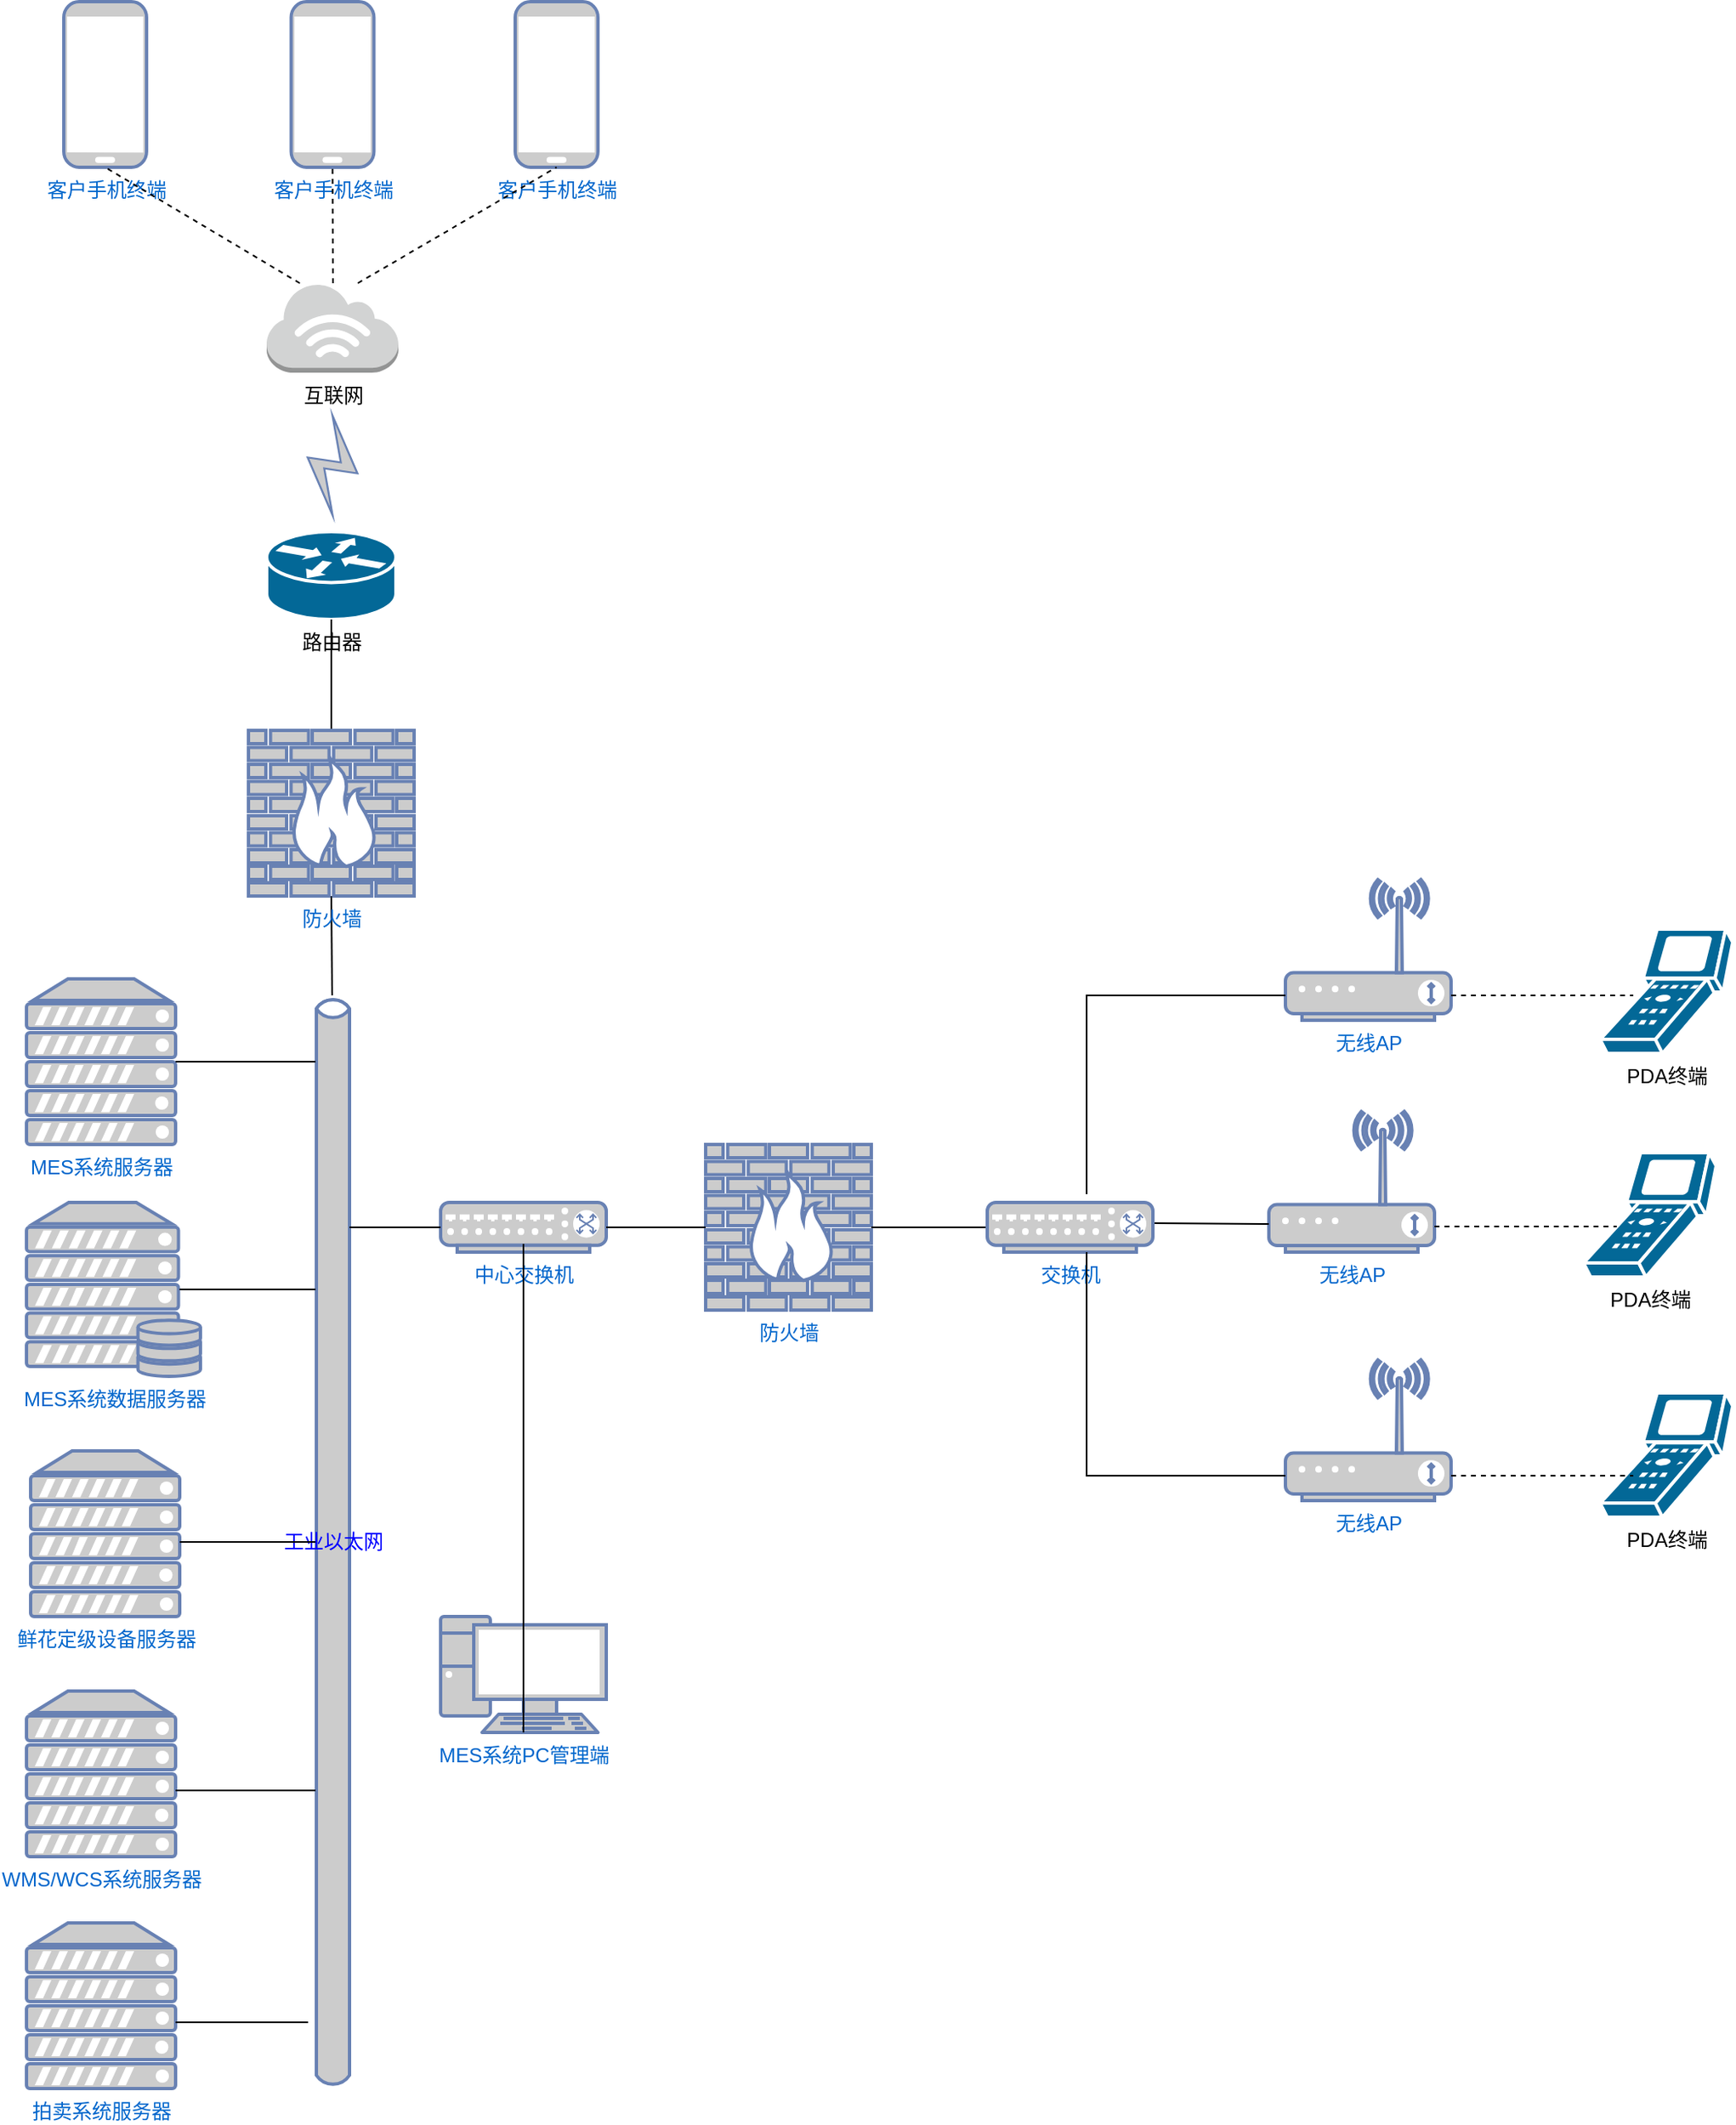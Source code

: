 <mxfile version="24.1.0" type="github">
  <diagram name="第 1 页" id="3fT4_iJ_3DGOH1JY3sx4">
    <mxGraphModel dx="1744" dy="2293" grid="1" gridSize="10" guides="1" tooltips="1" connect="1" arrows="1" fold="1" page="1" pageScale="1" pageWidth="827" pageHeight="1169" math="0" shadow="0">
      <root>
        <mxCell id="0" />
        <mxCell id="1" parent="0" />
        <mxCell id="7UU17NBFL_HB_oGkzHo4-1" value="MES系统服务器" style="fontColor=#0066CC;verticalAlign=top;verticalLabelPosition=bottom;labelPosition=center;align=center;html=1;outlineConnect=0;fillColor=#CCCCCC;strokeColor=#6881B3;gradientColor=none;gradientDirection=north;strokeWidth=2;shape=mxgraph.networks.server;" vertex="1" parent="1">
          <mxGeometry x="30" y="300" width="90" height="100" as="geometry" />
        </mxCell>
        <mxCell id="7UU17NBFL_HB_oGkzHo4-2" value="MES系统数据服务器" style="fontColor=#0066CC;verticalAlign=top;verticalLabelPosition=bottom;labelPosition=center;align=center;html=1;outlineConnect=0;fillColor=#CCCCCC;strokeColor=#6881B3;gradientColor=none;gradientDirection=north;strokeWidth=2;shape=mxgraph.networks.server_storage;" vertex="1" parent="1">
          <mxGeometry x="30" y="435" width="105" height="105" as="geometry" />
        </mxCell>
        <mxCell id="7UU17NBFL_HB_oGkzHo4-3" value="无线AP" style="fontColor=#0066CC;verticalAlign=top;verticalLabelPosition=bottom;labelPosition=center;align=center;html=1;outlineConnect=0;fillColor=#CCCCCC;strokeColor=#6881B3;gradientColor=none;gradientDirection=north;strokeWidth=2;shape=mxgraph.networks.wireless_modem;" vertex="1" parent="1">
          <mxGeometry x="780" y="380" width="100" height="85" as="geometry" />
        </mxCell>
        <mxCell id="7UU17NBFL_HB_oGkzHo4-4" value="MES系统PC管理端" style="fontColor=#0066CC;verticalAlign=top;verticalLabelPosition=bottom;labelPosition=center;align=center;html=1;outlineConnect=0;fillColor=#CCCCCC;strokeColor=#6881B3;gradientColor=none;gradientDirection=north;strokeWidth=2;shape=mxgraph.networks.pc;" vertex="1" parent="1">
          <mxGeometry x="280" y="685" width="100" height="70" as="geometry" />
        </mxCell>
        <mxCell id="7UU17NBFL_HB_oGkzHo4-8" value="客户手机终端" style="fontColor=#0066CC;verticalAlign=top;verticalLabelPosition=bottom;labelPosition=center;align=center;html=1;outlineConnect=0;fillColor=#CCCCCC;strokeColor=#6881B3;gradientColor=none;gradientDirection=north;strokeWidth=2;shape=mxgraph.networks.mobile;" vertex="1" parent="1">
          <mxGeometry x="52.5" y="-290" width="50" height="100" as="geometry" />
        </mxCell>
        <mxCell id="7UU17NBFL_HB_oGkzHo4-9" value="客户手机终端" style="fontColor=#0066CC;verticalAlign=top;verticalLabelPosition=bottom;labelPosition=center;align=center;html=1;outlineConnect=0;fillColor=#CCCCCC;strokeColor=#6881B3;gradientColor=none;gradientDirection=north;strokeWidth=2;shape=mxgraph.networks.mobile;" vertex="1" parent="1">
          <mxGeometry x="325" y="-290" width="50" height="100" as="geometry" />
        </mxCell>
        <mxCell id="7UU17NBFL_HB_oGkzHo4-10" value="中心交换机" style="fontColor=#0066CC;verticalAlign=top;verticalLabelPosition=bottom;labelPosition=center;align=center;html=1;outlineConnect=0;fillColor=#CCCCCC;strokeColor=#6881B3;gradientColor=none;gradientDirection=north;strokeWidth=2;shape=mxgraph.networks.switch;" vertex="1" parent="1">
          <mxGeometry x="280" y="435" width="100" height="30" as="geometry" />
        </mxCell>
        <mxCell id="7UU17NBFL_HB_oGkzHo4-11" value="防火墙" style="fontColor=#0066CC;verticalAlign=top;verticalLabelPosition=bottom;labelPosition=center;align=center;html=1;outlineConnect=0;fillColor=#CCCCCC;strokeColor=#6881B3;gradientColor=none;gradientDirection=north;strokeWidth=2;shape=mxgraph.networks.firewall;" vertex="1" parent="1">
          <mxGeometry x="440" y="400" width="100" height="100" as="geometry" />
        </mxCell>
        <mxCell id="7UU17NBFL_HB_oGkzHo4-12" value="" style="fontColor=#0066CC;verticalAlign=top;verticalLabelPosition=bottom;labelPosition=center;align=center;html=1;outlineConnect=0;fillColor=#CCCCCC;strokeColor=#6881B3;gradientColor=none;gradientDirection=north;strokeWidth=2;shape=mxgraph.networks.comm_link;" vertex="1" parent="1">
          <mxGeometry x="199.75" y="-40" width="30" height="60" as="geometry" />
        </mxCell>
        <mxCell id="7UU17NBFL_HB_oGkzHo4-16" value="&lt;font color=&quot;#0000ff&quot;&gt;工业以太网&lt;/font&gt;" style="html=1;outlineConnect=0;fillColor=#CCCCCC;strokeColor=#6881B3;gradientColor=none;gradientDirection=north;strokeWidth=2;shape=mxgraph.networks.bus;gradientColor=none;gradientDirection=north;fontColor=#ffffff;perimeter=backbonePerimeter;backboneSize=20;direction=south;flipV=1;" vertex="1" parent="1">
          <mxGeometry x="210" y="310" width="10" height="660" as="geometry" />
        </mxCell>
        <mxCell id="7UU17NBFL_HB_oGkzHo4-30" value="" style="endArrow=none;html=1;rounded=0;entryX=0;entryY=0.5;entryDx=0;entryDy=0;entryPerimeter=0;" edge="1" parent="1" source="7UU17NBFL_HB_oGkzHo4-16" target="7UU17NBFL_HB_oGkzHo4-10">
          <mxGeometry width="50" height="50" relative="1" as="geometry">
            <mxPoint x="230" y="450" as="sourcePoint" />
            <mxPoint x="340" y="507.5" as="targetPoint" />
          </mxGeometry>
        </mxCell>
        <mxCell id="7UU17NBFL_HB_oGkzHo4-33" value="" style="endArrow=none;html=1;rounded=0;" edge="1" parent="1" source="7UU17NBFL_HB_oGkzHo4-1" target="7UU17NBFL_HB_oGkzHo4-16">
          <mxGeometry width="50" height="50" relative="1" as="geometry">
            <mxPoint x="140" y="400" as="sourcePoint" />
            <mxPoint x="190" y="350" as="targetPoint" />
          </mxGeometry>
        </mxCell>
        <mxCell id="7UU17NBFL_HB_oGkzHo4-34" value="" style="endArrow=none;html=1;rounded=0;exitX=0.88;exitY=0.5;exitDx=0;exitDy=0;exitPerimeter=0;" edge="1" parent="1" source="7UU17NBFL_HB_oGkzHo4-2" target="7UU17NBFL_HB_oGkzHo4-16">
          <mxGeometry width="50" height="50" relative="1" as="geometry">
            <mxPoint x="250" y="600" as="sourcePoint" />
            <mxPoint x="200" y="530" as="targetPoint" />
          </mxGeometry>
        </mxCell>
        <mxCell id="7UU17NBFL_HB_oGkzHo4-35" value="" style="endArrow=none;html=1;rounded=0;" edge="1" parent="1">
          <mxGeometry width="50" height="50" relative="1" as="geometry">
            <mxPoint x="380" y="450" as="sourcePoint" />
            <mxPoint x="440" y="450" as="targetPoint" />
          </mxGeometry>
        </mxCell>
        <mxCell id="7UU17NBFL_HB_oGkzHo4-36" value="" style="endArrow=none;html=1;rounded=0;" edge="1" parent="1">
          <mxGeometry width="50" height="50" relative="1" as="geometry">
            <mxPoint x="540" y="450" as="sourcePoint" />
            <mxPoint x="610" y="450" as="targetPoint" />
          </mxGeometry>
        </mxCell>
        <mxCell id="7UU17NBFL_HB_oGkzHo4-39" value="路由器" style="shape=mxgraph.cisco.routers.router;sketch=0;html=1;pointerEvents=1;dashed=0;fillColor=#036897;strokeColor=#ffffff;strokeWidth=2;verticalLabelPosition=bottom;verticalAlign=top;align=center;outlineConnect=0;" vertex="1" parent="1">
          <mxGeometry x="175" y="30" width="78" height="53" as="geometry" />
        </mxCell>
        <mxCell id="7UU17NBFL_HB_oGkzHo4-41" value="PDA终端" style="shape=mxgraph.cisco.computers_and_peripherals.scanner;sketch=0;html=1;pointerEvents=1;dashed=0;fillColor=#036897;strokeColor=#ffffff;strokeWidth=2;verticalLabelPosition=bottom;verticalAlign=top;align=center;outlineConnect=0;" vertex="1" parent="1">
          <mxGeometry x="980" y="270" width="80" height="75" as="geometry" />
        </mxCell>
        <mxCell id="7UU17NBFL_HB_oGkzHo4-42" value="互联网" style="outlineConnect=0;dashed=0;verticalLabelPosition=bottom;verticalAlign=top;align=center;html=1;shape=mxgraph.aws3.internet_3;fillColor=#D2D3D3;gradientColor=none;" vertex="1" parent="1">
          <mxGeometry x="175" y="-120" width="79.5" height="54" as="geometry" />
        </mxCell>
        <mxCell id="7UU17NBFL_HB_oGkzHo4-43" value="PDA终端" style="shape=mxgraph.cisco.computers_and_peripherals.scanner;sketch=0;html=1;pointerEvents=1;dashed=0;fillColor=#036897;strokeColor=#ffffff;strokeWidth=2;verticalLabelPosition=bottom;verticalAlign=top;align=center;outlineConnect=0;" vertex="1" parent="1">
          <mxGeometry x="970" y="405" width="80" height="75" as="geometry" />
        </mxCell>
        <mxCell id="7UU17NBFL_HB_oGkzHo4-45" value="无线AP" style="fontColor=#0066CC;verticalAlign=top;verticalLabelPosition=bottom;labelPosition=center;align=center;html=1;outlineConnect=0;fillColor=#CCCCCC;strokeColor=#6881B3;gradientColor=none;gradientDirection=north;strokeWidth=2;shape=mxgraph.networks.wireless_modem;" vertex="1" parent="1">
          <mxGeometry x="790" y="240" width="100" height="85" as="geometry" />
        </mxCell>
        <mxCell id="7UU17NBFL_HB_oGkzHo4-46" value="无线AP" style="fontColor=#0066CC;verticalAlign=top;verticalLabelPosition=bottom;labelPosition=center;align=center;html=1;outlineConnect=0;fillColor=#CCCCCC;strokeColor=#6881B3;gradientColor=none;gradientDirection=north;strokeWidth=2;shape=mxgraph.networks.wireless_modem;" vertex="1" parent="1">
          <mxGeometry x="790" y="530" width="100" height="85" as="geometry" />
        </mxCell>
        <mxCell id="7UU17NBFL_HB_oGkzHo4-48" value="PDA终端" style="shape=mxgraph.cisco.computers_and_peripherals.scanner;sketch=0;html=1;pointerEvents=1;dashed=0;fillColor=#036897;strokeColor=#ffffff;strokeWidth=2;verticalLabelPosition=bottom;verticalAlign=top;align=center;outlineConnect=0;" vertex="1" parent="1">
          <mxGeometry x="980" y="550" width="80" height="75" as="geometry" />
        </mxCell>
        <mxCell id="7UU17NBFL_HB_oGkzHo4-49" value="客户手机终端" style="fontColor=#0066CC;verticalAlign=top;verticalLabelPosition=bottom;labelPosition=center;align=center;html=1;outlineConnect=0;fillColor=#CCCCCC;strokeColor=#6881B3;gradientColor=none;gradientDirection=north;strokeWidth=2;shape=mxgraph.networks.mobile;" vertex="1" parent="1">
          <mxGeometry x="189.75" y="-290" width="50" height="100" as="geometry" />
        </mxCell>
        <mxCell id="7UU17NBFL_HB_oGkzHo4-50" value="" style="endArrow=none;html=1;rounded=0;entryX=0.5;entryY=1;entryDx=0;entryDy=0;entryPerimeter=0;" edge="1" parent="1" source="7UU17NBFL_HB_oGkzHo4-71" target="7UU17NBFL_HB_oGkzHo4-39">
          <mxGeometry width="50" height="50" relative="1" as="geometry">
            <mxPoint x="214.5" y="310" as="sourcePoint" />
            <mxPoint x="214.5" y="243" as="targetPoint" />
          </mxGeometry>
        </mxCell>
        <mxCell id="7UU17NBFL_HB_oGkzHo4-51" value="" style="endArrow=none;html=1;rounded=0;" edge="1" parent="1">
          <mxGeometry width="50" height="50" relative="1" as="geometry">
            <mxPoint x="710" y="447.5" as="sourcePoint" />
            <mxPoint x="780" y="448" as="targetPoint" />
          </mxGeometry>
        </mxCell>
        <mxCell id="7UU17NBFL_HB_oGkzHo4-52" value="交换机" style="fontColor=#0066CC;verticalAlign=top;verticalLabelPosition=bottom;labelPosition=center;align=center;html=1;outlineConnect=0;fillColor=#CCCCCC;strokeColor=#6881B3;gradientColor=none;gradientDirection=north;strokeWidth=2;shape=mxgraph.networks.switch;" vertex="1" parent="1">
          <mxGeometry x="610" y="435" width="100" height="30" as="geometry" />
        </mxCell>
        <mxCell id="7UU17NBFL_HB_oGkzHo4-53" value="" style="endArrow=none;html=1;rounded=0;" edge="1" parent="1">
          <mxGeometry width="50" height="50" relative="1" as="geometry">
            <mxPoint x="790" y="600" as="sourcePoint" />
            <mxPoint x="670" y="465" as="targetPoint" />
            <Array as="points">
              <mxPoint x="790" y="600" />
              <mxPoint x="670" y="600" />
            </Array>
          </mxGeometry>
        </mxCell>
        <mxCell id="7UU17NBFL_HB_oGkzHo4-54" value="" style="endArrow=none;html=1;rounded=0;" edge="1" parent="1">
          <mxGeometry width="50" height="50" relative="1" as="geometry">
            <mxPoint x="790" y="310" as="sourcePoint" />
            <mxPoint x="670" y="430" as="targetPoint" />
            <Array as="points">
              <mxPoint x="790" y="310" />
              <mxPoint x="670" y="310" />
            </Array>
          </mxGeometry>
        </mxCell>
        <mxCell id="7UU17NBFL_HB_oGkzHo4-55" value="" style="endArrow=none;html=1;rounded=0;entryX=0.5;entryY=1;entryDx=0;entryDy=0;entryPerimeter=0;exitX=0.5;exitY=0.833;exitDx=0;exitDy=0;exitPerimeter=0;" edge="1" parent="1" source="7UU17NBFL_HB_oGkzHo4-10" target="7UU17NBFL_HB_oGkzHo4-4">
          <mxGeometry width="50" height="50" relative="1" as="geometry">
            <mxPoint x="330" y="470" as="sourcePoint" />
            <mxPoint x="330" y="270" as="targetPoint" />
          </mxGeometry>
        </mxCell>
        <mxCell id="7UU17NBFL_HB_oGkzHo4-56" value="鲜花定级设备服务器" style="fontColor=#0066CC;verticalAlign=top;verticalLabelPosition=bottom;labelPosition=center;align=center;html=1;outlineConnect=0;fillColor=#CCCCCC;strokeColor=#6881B3;gradientColor=none;gradientDirection=north;strokeWidth=2;shape=mxgraph.networks.server;" vertex="1" parent="1">
          <mxGeometry x="32.5" y="585" width="90" height="100" as="geometry" />
        </mxCell>
        <mxCell id="7UU17NBFL_HB_oGkzHo4-57" value="WMS/WCS系统服务器" style="fontColor=#0066CC;verticalAlign=top;verticalLabelPosition=bottom;labelPosition=center;align=center;html=1;outlineConnect=0;fillColor=#CCCCCC;strokeColor=#6881B3;gradientColor=none;gradientDirection=north;strokeWidth=2;shape=mxgraph.networks.server;" vertex="1" parent="1">
          <mxGeometry x="30" y="730" width="90" height="100" as="geometry" />
        </mxCell>
        <mxCell id="7UU17NBFL_HB_oGkzHo4-58" value="拍卖系统服务器" style="fontColor=#0066CC;verticalAlign=top;verticalLabelPosition=bottom;labelPosition=center;align=center;html=1;outlineConnect=0;fillColor=#CCCCCC;strokeColor=#6881B3;gradientColor=none;gradientDirection=north;strokeWidth=2;shape=mxgraph.networks.server;" vertex="1" parent="1">
          <mxGeometry x="30" y="870" width="90" height="100" as="geometry" />
        </mxCell>
        <mxCell id="7UU17NBFL_HB_oGkzHo4-62" value="" style="endArrow=none;dashed=1;html=1;rounded=0;" edge="1" parent="1">
          <mxGeometry width="50" height="50" relative="1" as="geometry">
            <mxPoint x="890" y="310" as="sourcePoint" />
            <mxPoint x="1000" y="310" as="targetPoint" />
          </mxGeometry>
        </mxCell>
        <mxCell id="7UU17NBFL_HB_oGkzHo4-63" value="" style="endArrow=none;dashed=1;html=1;rounded=0;" edge="1" parent="1">
          <mxGeometry width="50" height="50" relative="1" as="geometry">
            <mxPoint x="880" y="449.5" as="sourcePoint" />
            <mxPoint x="990" y="449.5" as="targetPoint" />
          </mxGeometry>
        </mxCell>
        <mxCell id="7UU17NBFL_HB_oGkzHo4-64" value="" style="endArrow=none;dashed=1;html=1;rounded=0;" edge="1" parent="1">
          <mxGeometry width="50" height="50" relative="1" as="geometry">
            <mxPoint x="890" y="600" as="sourcePoint" />
            <mxPoint x="1000" y="600" as="targetPoint" />
          </mxGeometry>
        </mxCell>
        <mxCell id="7UU17NBFL_HB_oGkzHo4-67" value="" style="endArrow=none;dashed=1;html=1;rounded=0;entryX=0.5;entryY=1;entryDx=0;entryDy=0;entryPerimeter=0;" edge="1" parent="1" target="7UU17NBFL_HB_oGkzHo4-8">
          <mxGeometry width="50" height="50" relative="1" as="geometry">
            <mxPoint x="195" y="-120" as="sourcePoint" />
            <mxPoint x="75" y="-160" as="targetPoint" />
          </mxGeometry>
        </mxCell>
        <mxCell id="7UU17NBFL_HB_oGkzHo4-69" value="" style="endArrow=none;dashed=1;html=1;rounded=0;entryX=0.5;entryY=1;entryDx=0;entryDy=0;entryPerimeter=0;" edge="1" parent="1" target="7UU17NBFL_HB_oGkzHo4-9">
          <mxGeometry width="50" height="50" relative="1" as="geometry">
            <mxPoint x="230" y="-120" as="sourcePoint" />
            <mxPoint x="280" y="-170" as="targetPoint" />
          </mxGeometry>
        </mxCell>
        <mxCell id="7UU17NBFL_HB_oGkzHo4-70" value="" style="endArrow=none;dashed=1;html=1;rounded=0;entryX=0.5;entryY=1;entryDx=0;entryDy=0;entryPerimeter=0;" edge="1" parent="1" target="7UU17NBFL_HB_oGkzHo4-49">
          <mxGeometry width="50" height="50" relative="1" as="geometry">
            <mxPoint x="215" y="-120" as="sourcePoint" />
            <mxPoint x="265" y="-170" as="targetPoint" />
          </mxGeometry>
        </mxCell>
        <mxCell id="7UU17NBFL_HB_oGkzHo4-72" value="" style="endArrow=none;html=1;rounded=0;entryX=0.5;entryY=1;entryDx=0;entryDy=0;entryPerimeter=0;" edge="1" parent="1" target="7UU17NBFL_HB_oGkzHo4-71">
          <mxGeometry width="50" height="50" relative="1" as="geometry">
            <mxPoint x="214.5" y="310" as="sourcePoint" />
            <mxPoint x="214" y="83" as="targetPoint" />
          </mxGeometry>
        </mxCell>
        <mxCell id="7UU17NBFL_HB_oGkzHo4-71" value="防火墙" style="fontColor=#0066CC;verticalAlign=top;verticalLabelPosition=bottom;labelPosition=center;align=center;html=1;outlineConnect=0;fillColor=#CCCCCC;strokeColor=#6881B3;gradientColor=none;gradientDirection=north;strokeWidth=2;shape=mxgraph.networks.firewall;" vertex="1" parent="1">
          <mxGeometry x="164" y="150" width="100" height="100" as="geometry" />
        </mxCell>
        <mxCell id="7UU17NBFL_HB_oGkzHo4-73" value="" style="endArrow=none;html=1;rounded=0;" edge="1" parent="1" target="7UU17NBFL_HB_oGkzHo4-16">
          <mxGeometry width="50" height="50" relative="1" as="geometry">
            <mxPoint x="122.5" y="640" as="sourcePoint" />
            <mxPoint x="172.5" y="590" as="targetPoint" />
          </mxGeometry>
        </mxCell>
        <mxCell id="7UU17NBFL_HB_oGkzHo4-74" value="" style="endArrow=none;html=1;rounded=0;" edge="1" parent="1" target="7UU17NBFL_HB_oGkzHo4-16">
          <mxGeometry width="50" height="50" relative="1" as="geometry">
            <mxPoint x="120" y="790" as="sourcePoint" />
            <mxPoint x="170" y="740" as="targetPoint" />
          </mxGeometry>
        </mxCell>
        <mxCell id="7UU17NBFL_HB_oGkzHo4-75" value="" style="endArrow=none;html=1;rounded=0;" edge="1" parent="1">
          <mxGeometry width="50" height="50" relative="1" as="geometry">
            <mxPoint x="120" y="930" as="sourcePoint" />
            <mxPoint x="200" y="930" as="targetPoint" />
          </mxGeometry>
        </mxCell>
      </root>
    </mxGraphModel>
  </diagram>
</mxfile>
